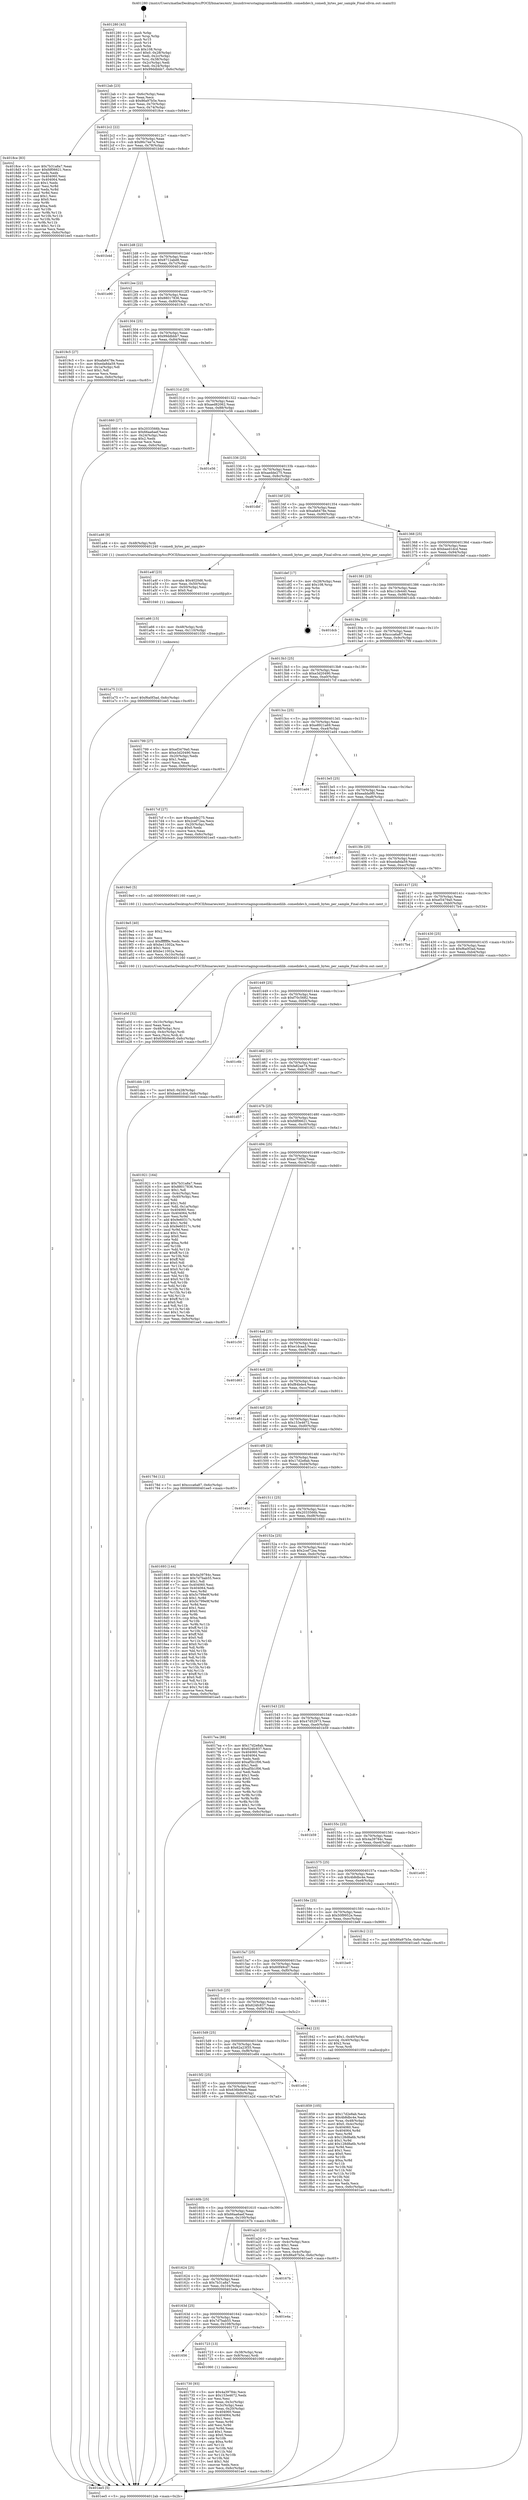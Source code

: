 digraph "0x401280" {
  label = "0x401280 (/mnt/c/Users/mathe/Desktop/tcc/POCII/binaries/extr_linuxdriversstagingcomedikcomedilib..comedidev.h_comedi_bytes_per_sample_Final-ollvm.out::main(0))"
  labelloc = "t"
  node[shape=record]

  Entry [label="",width=0.3,height=0.3,shape=circle,fillcolor=black,style=filled]
  "0x4012ab" [label="{
     0x4012ab [23]\l
     | [instrs]\l
     &nbsp;&nbsp;0x4012ab \<+3\>: mov -0x6c(%rbp),%eax\l
     &nbsp;&nbsp;0x4012ae \<+2\>: mov %eax,%ecx\l
     &nbsp;&nbsp;0x4012b0 \<+6\>: sub $0x86a97b5e,%ecx\l
     &nbsp;&nbsp;0x4012b6 \<+3\>: mov %eax,-0x70(%rbp)\l
     &nbsp;&nbsp;0x4012b9 \<+3\>: mov %ecx,-0x74(%rbp)\l
     &nbsp;&nbsp;0x4012bc \<+6\>: je 00000000004018ce \<main+0x64e\>\l
  }"]
  "0x4018ce" [label="{
     0x4018ce [83]\l
     | [instrs]\l
     &nbsp;&nbsp;0x4018ce \<+5\>: mov $0x7b31a8a7,%eax\l
     &nbsp;&nbsp;0x4018d3 \<+5\>: mov $0xfdf06621,%ecx\l
     &nbsp;&nbsp;0x4018d8 \<+2\>: xor %edx,%edx\l
     &nbsp;&nbsp;0x4018da \<+7\>: mov 0x404060,%esi\l
     &nbsp;&nbsp;0x4018e1 \<+7\>: mov 0x404064,%edi\l
     &nbsp;&nbsp;0x4018e8 \<+3\>: sub $0x1,%edx\l
     &nbsp;&nbsp;0x4018eb \<+3\>: mov %esi,%r8d\l
     &nbsp;&nbsp;0x4018ee \<+3\>: add %edx,%r8d\l
     &nbsp;&nbsp;0x4018f1 \<+4\>: imul %r8d,%esi\l
     &nbsp;&nbsp;0x4018f5 \<+3\>: and $0x1,%esi\l
     &nbsp;&nbsp;0x4018f8 \<+3\>: cmp $0x0,%esi\l
     &nbsp;&nbsp;0x4018fb \<+4\>: sete %r9b\l
     &nbsp;&nbsp;0x4018ff \<+3\>: cmp $0xa,%edi\l
     &nbsp;&nbsp;0x401902 \<+4\>: setl %r10b\l
     &nbsp;&nbsp;0x401906 \<+3\>: mov %r9b,%r11b\l
     &nbsp;&nbsp;0x401909 \<+3\>: and %r10b,%r11b\l
     &nbsp;&nbsp;0x40190c \<+3\>: xor %r10b,%r9b\l
     &nbsp;&nbsp;0x40190f \<+3\>: or %r9b,%r11b\l
     &nbsp;&nbsp;0x401912 \<+4\>: test $0x1,%r11b\l
     &nbsp;&nbsp;0x401916 \<+3\>: cmovne %ecx,%eax\l
     &nbsp;&nbsp;0x401919 \<+3\>: mov %eax,-0x6c(%rbp)\l
     &nbsp;&nbsp;0x40191c \<+5\>: jmp 0000000000401ee5 \<main+0xc65\>\l
  }"]
  "0x4012c2" [label="{
     0x4012c2 [22]\l
     | [instrs]\l
     &nbsp;&nbsp;0x4012c2 \<+5\>: jmp 00000000004012c7 \<main+0x47\>\l
     &nbsp;&nbsp;0x4012c7 \<+3\>: mov -0x70(%rbp),%eax\l
     &nbsp;&nbsp;0x4012ca \<+5\>: sub $0x86c7ee7e,%eax\l
     &nbsp;&nbsp;0x4012cf \<+3\>: mov %eax,-0x78(%rbp)\l
     &nbsp;&nbsp;0x4012d2 \<+6\>: je 0000000000401b4d \<main+0x8cd\>\l
  }"]
  Exit [label="",width=0.3,height=0.3,shape=circle,fillcolor=black,style=filled,peripheries=2]
  "0x401b4d" [label="{
     0x401b4d\l
  }", style=dashed]
  "0x4012d8" [label="{
     0x4012d8 [22]\l
     | [instrs]\l
     &nbsp;&nbsp;0x4012d8 \<+5\>: jmp 00000000004012dd \<main+0x5d\>\l
     &nbsp;&nbsp;0x4012dd \<+3\>: mov -0x70(%rbp),%eax\l
     &nbsp;&nbsp;0x4012e0 \<+5\>: sub $0x8712abd8,%eax\l
     &nbsp;&nbsp;0x4012e5 \<+3\>: mov %eax,-0x7c(%rbp)\l
     &nbsp;&nbsp;0x4012e8 \<+6\>: je 0000000000401e90 \<main+0xc10\>\l
  }"]
  "0x401a75" [label="{
     0x401a75 [12]\l
     | [instrs]\l
     &nbsp;&nbsp;0x401a75 \<+7\>: movl $0xf6a0f3ad,-0x6c(%rbp)\l
     &nbsp;&nbsp;0x401a7c \<+5\>: jmp 0000000000401ee5 \<main+0xc65\>\l
  }"]
  "0x401e90" [label="{
     0x401e90\l
  }", style=dashed]
  "0x4012ee" [label="{
     0x4012ee [22]\l
     | [instrs]\l
     &nbsp;&nbsp;0x4012ee \<+5\>: jmp 00000000004012f3 \<main+0x73\>\l
     &nbsp;&nbsp;0x4012f3 \<+3\>: mov -0x70(%rbp),%eax\l
     &nbsp;&nbsp;0x4012f6 \<+5\>: sub $0x88017836,%eax\l
     &nbsp;&nbsp;0x4012fb \<+3\>: mov %eax,-0x80(%rbp)\l
     &nbsp;&nbsp;0x4012fe \<+6\>: je 00000000004019c5 \<main+0x745\>\l
  }"]
  "0x401a66" [label="{
     0x401a66 [15]\l
     | [instrs]\l
     &nbsp;&nbsp;0x401a66 \<+4\>: mov -0x48(%rbp),%rdi\l
     &nbsp;&nbsp;0x401a6a \<+6\>: mov %eax,-0x110(%rbp)\l
     &nbsp;&nbsp;0x401a70 \<+5\>: call 0000000000401030 \<free@plt\>\l
     | [calls]\l
     &nbsp;&nbsp;0x401030 \{1\} (unknown)\l
  }"]
  "0x4019c5" [label="{
     0x4019c5 [27]\l
     | [instrs]\l
     &nbsp;&nbsp;0x4019c5 \<+5\>: mov $0xafa6478e,%eax\l
     &nbsp;&nbsp;0x4019ca \<+5\>: mov $0xeda8da59,%ecx\l
     &nbsp;&nbsp;0x4019cf \<+3\>: mov -0x1a(%rbp),%dl\l
     &nbsp;&nbsp;0x4019d2 \<+3\>: test $0x1,%dl\l
     &nbsp;&nbsp;0x4019d5 \<+3\>: cmovne %ecx,%eax\l
     &nbsp;&nbsp;0x4019d8 \<+3\>: mov %eax,-0x6c(%rbp)\l
     &nbsp;&nbsp;0x4019db \<+5\>: jmp 0000000000401ee5 \<main+0xc65\>\l
  }"]
  "0x401304" [label="{
     0x401304 [25]\l
     | [instrs]\l
     &nbsp;&nbsp;0x401304 \<+5\>: jmp 0000000000401309 \<main+0x89\>\l
     &nbsp;&nbsp;0x401309 \<+3\>: mov -0x70(%rbp),%eax\l
     &nbsp;&nbsp;0x40130c \<+5\>: sub $0x99ddbbb7,%eax\l
     &nbsp;&nbsp;0x401311 \<+6\>: mov %eax,-0x84(%rbp)\l
     &nbsp;&nbsp;0x401317 \<+6\>: je 0000000000401660 \<main+0x3e0\>\l
  }"]
  "0x401a4f" [label="{
     0x401a4f [23]\l
     | [instrs]\l
     &nbsp;&nbsp;0x401a4f \<+10\>: movabs $0x4020d6,%rdi\l
     &nbsp;&nbsp;0x401a59 \<+3\>: mov %eax,-0x50(%rbp)\l
     &nbsp;&nbsp;0x401a5c \<+3\>: mov -0x50(%rbp),%esi\l
     &nbsp;&nbsp;0x401a5f \<+2\>: mov $0x0,%al\l
     &nbsp;&nbsp;0x401a61 \<+5\>: call 0000000000401040 \<printf@plt\>\l
     | [calls]\l
     &nbsp;&nbsp;0x401040 \{1\} (unknown)\l
  }"]
  "0x401660" [label="{
     0x401660 [27]\l
     | [instrs]\l
     &nbsp;&nbsp;0x401660 \<+5\>: mov $0x2033566b,%eax\l
     &nbsp;&nbsp;0x401665 \<+5\>: mov $0x66aa6aef,%ecx\l
     &nbsp;&nbsp;0x40166a \<+3\>: mov -0x24(%rbp),%edx\l
     &nbsp;&nbsp;0x40166d \<+3\>: cmp $0x2,%edx\l
     &nbsp;&nbsp;0x401670 \<+3\>: cmovne %ecx,%eax\l
     &nbsp;&nbsp;0x401673 \<+3\>: mov %eax,-0x6c(%rbp)\l
     &nbsp;&nbsp;0x401676 \<+5\>: jmp 0000000000401ee5 \<main+0xc65\>\l
  }"]
  "0x40131d" [label="{
     0x40131d [25]\l
     | [instrs]\l
     &nbsp;&nbsp;0x40131d \<+5\>: jmp 0000000000401322 \<main+0xa2\>\l
     &nbsp;&nbsp;0x401322 \<+3\>: mov -0x70(%rbp),%eax\l
     &nbsp;&nbsp;0x401325 \<+5\>: sub $0xaed82062,%eax\l
     &nbsp;&nbsp;0x40132a \<+6\>: mov %eax,-0x88(%rbp)\l
     &nbsp;&nbsp;0x401330 \<+6\>: je 0000000000401e56 \<main+0xbd6\>\l
  }"]
  "0x401ee5" [label="{
     0x401ee5 [5]\l
     | [instrs]\l
     &nbsp;&nbsp;0x401ee5 \<+5\>: jmp 00000000004012ab \<main+0x2b\>\l
  }"]
  "0x401280" [label="{
     0x401280 [43]\l
     | [instrs]\l
     &nbsp;&nbsp;0x401280 \<+1\>: push %rbp\l
     &nbsp;&nbsp;0x401281 \<+3\>: mov %rsp,%rbp\l
     &nbsp;&nbsp;0x401284 \<+2\>: push %r15\l
     &nbsp;&nbsp;0x401286 \<+2\>: push %r14\l
     &nbsp;&nbsp;0x401288 \<+1\>: push %rbx\l
     &nbsp;&nbsp;0x401289 \<+7\>: sub $0x108,%rsp\l
     &nbsp;&nbsp;0x401290 \<+7\>: movl $0x0,-0x28(%rbp)\l
     &nbsp;&nbsp;0x401297 \<+3\>: mov %edi,-0x2c(%rbp)\l
     &nbsp;&nbsp;0x40129a \<+4\>: mov %rsi,-0x38(%rbp)\l
     &nbsp;&nbsp;0x40129e \<+3\>: mov -0x2c(%rbp),%edi\l
     &nbsp;&nbsp;0x4012a1 \<+3\>: mov %edi,-0x24(%rbp)\l
     &nbsp;&nbsp;0x4012a4 \<+7\>: movl $0x99ddbbb7,-0x6c(%rbp)\l
  }"]
  "0x401a0d" [label="{
     0x401a0d [32]\l
     | [instrs]\l
     &nbsp;&nbsp;0x401a0d \<+6\>: mov -0x10c(%rbp),%ecx\l
     &nbsp;&nbsp;0x401a13 \<+3\>: imul %eax,%ecx\l
     &nbsp;&nbsp;0x401a16 \<+4\>: mov -0x48(%rbp),%rsi\l
     &nbsp;&nbsp;0x401a1a \<+4\>: movslq -0x4c(%rbp),%rdi\l
     &nbsp;&nbsp;0x401a1e \<+3\>: mov %ecx,(%rsi,%rdi,4)\l
     &nbsp;&nbsp;0x401a21 \<+7\>: movl $0x636b9ee9,-0x6c(%rbp)\l
     &nbsp;&nbsp;0x401a28 \<+5\>: jmp 0000000000401ee5 \<main+0xc65\>\l
  }"]
  "0x401e56" [label="{
     0x401e56\l
  }", style=dashed]
  "0x401336" [label="{
     0x401336 [25]\l
     | [instrs]\l
     &nbsp;&nbsp;0x401336 \<+5\>: jmp 000000000040133b \<main+0xbb\>\l
     &nbsp;&nbsp;0x40133b \<+3\>: mov -0x70(%rbp),%eax\l
     &nbsp;&nbsp;0x40133e \<+5\>: sub $0xaedde275,%eax\l
     &nbsp;&nbsp;0x401343 \<+6\>: mov %eax,-0x8c(%rbp)\l
     &nbsp;&nbsp;0x401349 \<+6\>: je 0000000000401dbf \<main+0xb3f\>\l
  }"]
  "0x4019e5" [label="{
     0x4019e5 [40]\l
     | [instrs]\l
     &nbsp;&nbsp;0x4019e5 \<+5\>: mov $0x2,%ecx\l
     &nbsp;&nbsp;0x4019ea \<+1\>: cltd\l
     &nbsp;&nbsp;0x4019eb \<+2\>: idiv %ecx\l
     &nbsp;&nbsp;0x4019ed \<+6\>: imul $0xfffffffe,%edx,%ecx\l
     &nbsp;&nbsp;0x4019f3 \<+6\>: sub $0xbe11002a,%ecx\l
     &nbsp;&nbsp;0x4019f9 \<+3\>: add $0x1,%ecx\l
     &nbsp;&nbsp;0x4019fc \<+6\>: add $0xbe11002a,%ecx\l
     &nbsp;&nbsp;0x401a02 \<+6\>: mov %ecx,-0x10c(%rbp)\l
     &nbsp;&nbsp;0x401a08 \<+5\>: call 0000000000401160 \<next_i\>\l
     | [calls]\l
     &nbsp;&nbsp;0x401160 \{1\} (/mnt/c/Users/mathe/Desktop/tcc/POCII/binaries/extr_linuxdriversstagingcomedikcomedilib..comedidev.h_comedi_bytes_per_sample_Final-ollvm.out::next_i)\l
  }"]
  "0x401dbf" [label="{
     0x401dbf\l
  }", style=dashed]
  "0x40134f" [label="{
     0x40134f [25]\l
     | [instrs]\l
     &nbsp;&nbsp;0x40134f \<+5\>: jmp 0000000000401354 \<main+0xd4\>\l
     &nbsp;&nbsp;0x401354 \<+3\>: mov -0x70(%rbp),%eax\l
     &nbsp;&nbsp;0x401357 \<+5\>: sub $0xafa6478e,%eax\l
     &nbsp;&nbsp;0x40135c \<+6\>: mov %eax,-0x90(%rbp)\l
     &nbsp;&nbsp;0x401362 \<+6\>: je 0000000000401a46 \<main+0x7c6\>\l
  }"]
  "0x401859" [label="{
     0x401859 [105]\l
     | [instrs]\l
     &nbsp;&nbsp;0x401859 \<+5\>: mov $0x17d2e8ab,%ecx\l
     &nbsp;&nbsp;0x40185e \<+5\>: mov $0x4b8dbc4e,%edx\l
     &nbsp;&nbsp;0x401863 \<+4\>: mov %rax,-0x48(%rbp)\l
     &nbsp;&nbsp;0x401867 \<+7\>: movl $0x0,-0x4c(%rbp)\l
     &nbsp;&nbsp;0x40186e \<+7\>: mov 0x404060,%esi\l
     &nbsp;&nbsp;0x401875 \<+8\>: mov 0x404064,%r8d\l
     &nbsp;&nbsp;0x40187d \<+3\>: mov %esi,%r9d\l
     &nbsp;&nbsp;0x401880 \<+7\>: sub $0x128d8a6b,%r9d\l
     &nbsp;&nbsp;0x401887 \<+4\>: sub $0x1,%r9d\l
     &nbsp;&nbsp;0x40188b \<+7\>: add $0x128d8a6b,%r9d\l
     &nbsp;&nbsp;0x401892 \<+4\>: imul %r9d,%esi\l
     &nbsp;&nbsp;0x401896 \<+3\>: and $0x1,%esi\l
     &nbsp;&nbsp;0x401899 \<+3\>: cmp $0x0,%esi\l
     &nbsp;&nbsp;0x40189c \<+4\>: sete %r10b\l
     &nbsp;&nbsp;0x4018a0 \<+4\>: cmp $0xa,%r8d\l
     &nbsp;&nbsp;0x4018a4 \<+4\>: setl %r11b\l
     &nbsp;&nbsp;0x4018a8 \<+3\>: mov %r10b,%bl\l
     &nbsp;&nbsp;0x4018ab \<+3\>: and %r11b,%bl\l
     &nbsp;&nbsp;0x4018ae \<+3\>: xor %r11b,%r10b\l
     &nbsp;&nbsp;0x4018b1 \<+3\>: or %r10b,%bl\l
     &nbsp;&nbsp;0x4018b4 \<+3\>: test $0x1,%bl\l
     &nbsp;&nbsp;0x4018b7 \<+3\>: cmovne %edx,%ecx\l
     &nbsp;&nbsp;0x4018ba \<+3\>: mov %ecx,-0x6c(%rbp)\l
     &nbsp;&nbsp;0x4018bd \<+5\>: jmp 0000000000401ee5 \<main+0xc65\>\l
  }"]
  "0x401a46" [label="{
     0x401a46 [9]\l
     | [instrs]\l
     &nbsp;&nbsp;0x401a46 \<+4\>: mov -0x48(%rbp),%rdi\l
     &nbsp;&nbsp;0x401a4a \<+5\>: call 0000000000401240 \<comedi_bytes_per_sample\>\l
     | [calls]\l
     &nbsp;&nbsp;0x401240 \{1\} (/mnt/c/Users/mathe/Desktop/tcc/POCII/binaries/extr_linuxdriversstagingcomedikcomedilib..comedidev.h_comedi_bytes_per_sample_Final-ollvm.out::comedi_bytes_per_sample)\l
  }"]
  "0x401368" [label="{
     0x401368 [25]\l
     | [instrs]\l
     &nbsp;&nbsp;0x401368 \<+5\>: jmp 000000000040136d \<main+0xed\>\l
     &nbsp;&nbsp;0x40136d \<+3\>: mov -0x70(%rbp),%eax\l
     &nbsp;&nbsp;0x401370 \<+5\>: sub $0xbaed1dcd,%eax\l
     &nbsp;&nbsp;0x401375 \<+6\>: mov %eax,-0x94(%rbp)\l
     &nbsp;&nbsp;0x40137b \<+6\>: je 0000000000401def \<main+0xb6f\>\l
  }"]
  "0x401730" [label="{
     0x401730 [93]\l
     | [instrs]\l
     &nbsp;&nbsp;0x401730 \<+5\>: mov $0x4a39784c,%ecx\l
     &nbsp;&nbsp;0x401735 \<+5\>: mov $0x153e4672,%edx\l
     &nbsp;&nbsp;0x40173a \<+2\>: xor %esi,%esi\l
     &nbsp;&nbsp;0x40173c \<+3\>: mov %eax,-0x3c(%rbp)\l
     &nbsp;&nbsp;0x40173f \<+3\>: mov -0x3c(%rbp),%eax\l
     &nbsp;&nbsp;0x401742 \<+3\>: mov %eax,-0x20(%rbp)\l
     &nbsp;&nbsp;0x401745 \<+7\>: mov 0x404060,%eax\l
     &nbsp;&nbsp;0x40174c \<+8\>: mov 0x404064,%r8d\l
     &nbsp;&nbsp;0x401754 \<+3\>: sub $0x1,%esi\l
     &nbsp;&nbsp;0x401757 \<+3\>: mov %eax,%r9d\l
     &nbsp;&nbsp;0x40175a \<+3\>: add %esi,%r9d\l
     &nbsp;&nbsp;0x40175d \<+4\>: imul %r9d,%eax\l
     &nbsp;&nbsp;0x401761 \<+3\>: and $0x1,%eax\l
     &nbsp;&nbsp;0x401764 \<+3\>: cmp $0x0,%eax\l
     &nbsp;&nbsp;0x401767 \<+4\>: sete %r10b\l
     &nbsp;&nbsp;0x40176b \<+4\>: cmp $0xa,%r8d\l
     &nbsp;&nbsp;0x40176f \<+4\>: setl %r11b\l
     &nbsp;&nbsp;0x401773 \<+3\>: mov %r10b,%bl\l
     &nbsp;&nbsp;0x401776 \<+3\>: and %r11b,%bl\l
     &nbsp;&nbsp;0x401779 \<+3\>: xor %r11b,%r10b\l
     &nbsp;&nbsp;0x40177c \<+3\>: or %r10b,%bl\l
     &nbsp;&nbsp;0x40177f \<+3\>: test $0x1,%bl\l
     &nbsp;&nbsp;0x401782 \<+3\>: cmovne %edx,%ecx\l
     &nbsp;&nbsp;0x401785 \<+3\>: mov %ecx,-0x6c(%rbp)\l
     &nbsp;&nbsp;0x401788 \<+5\>: jmp 0000000000401ee5 \<main+0xc65\>\l
  }"]
  "0x401def" [label="{
     0x401def [17]\l
     | [instrs]\l
     &nbsp;&nbsp;0x401def \<+3\>: mov -0x28(%rbp),%eax\l
     &nbsp;&nbsp;0x401df2 \<+7\>: add $0x108,%rsp\l
     &nbsp;&nbsp;0x401df9 \<+1\>: pop %rbx\l
     &nbsp;&nbsp;0x401dfa \<+2\>: pop %r14\l
     &nbsp;&nbsp;0x401dfc \<+2\>: pop %r15\l
     &nbsp;&nbsp;0x401dfe \<+1\>: pop %rbp\l
     &nbsp;&nbsp;0x401dff \<+1\>: ret\l
  }"]
  "0x401381" [label="{
     0x401381 [25]\l
     | [instrs]\l
     &nbsp;&nbsp;0x401381 \<+5\>: jmp 0000000000401386 \<main+0x106\>\l
     &nbsp;&nbsp;0x401386 \<+3\>: mov -0x70(%rbp),%eax\l
     &nbsp;&nbsp;0x401389 \<+5\>: sub $0xc1cfe440,%eax\l
     &nbsp;&nbsp;0x40138e \<+6\>: mov %eax,-0x98(%rbp)\l
     &nbsp;&nbsp;0x401394 \<+6\>: je 0000000000401dcb \<main+0xb4b\>\l
  }"]
  "0x401656" [label="{
     0x401656\l
  }", style=dashed]
  "0x401dcb" [label="{
     0x401dcb\l
  }", style=dashed]
  "0x40139a" [label="{
     0x40139a [25]\l
     | [instrs]\l
     &nbsp;&nbsp;0x40139a \<+5\>: jmp 000000000040139f \<main+0x11f\>\l
     &nbsp;&nbsp;0x40139f \<+3\>: mov -0x70(%rbp),%eax\l
     &nbsp;&nbsp;0x4013a2 \<+5\>: sub $0xccca6a87,%eax\l
     &nbsp;&nbsp;0x4013a7 \<+6\>: mov %eax,-0x9c(%rbp)\l
     &nbsp;&nbsp;0x4013ad \<+6\>: je 0000000000401799 \<main+0x519\>\l
  }"]
  "0x401723" [label="{
     0x401723 [13]\l
     | [instrs]\l
     &nbsp;&nbsp;0x401723 \<+4\>: mov -0x38(%rbp),%rax\l
     &nbsp;&nbsp;0x401727 \<+4\>: mov 0x8(%rax),%rdi\l
     &nbsp;&nbsp;0x40172b \<+5\>: call 0000000000401060 \<atoi@plt\>\l
     | [calls]\l
     &nbsp;&nbsp;0x401060 \{1\} (unknown)\l
  }"]
  "0x401799" [label="{
     0x401799 [27]\l
     | [instrs]\l
     &nbsp;&nbsp;0x401799 \<+5\>: mov $0xef3479a0,%eax\l
     &nbsp;&nbsp;0x40179e \<+5\>: mov $0xe3d20490,%ecx\l
     &nbsp;&nbsp;0x4017a3 \<+3\>: mov -0x20(%rbp),%edx\l
     &nbsp;&nbsp;0x4017a6 \<+3\>: cmp $0x1,%edx\l
     &nbsp;&nbsp;0x4017a9 \<+3\>: cmovl %ecx,%eax\l
     &nbsp;&nbsp;0x4017ac \<+3\>: mov %eax,-0x6c(%rbp)\l
     &nbsp;&nbsp;0x4017af \<+5\>: jmp 0000000000401ee5 \<main+0xc65\>\l
  }"]
  "0x4013b3" [label="{
     0x4013b3 [25]\l
     | [instrs]\l
     &nbsp;&nbsp;0x4013b3 \<+5\>: jmp 00000000004013b8 \<main+0x138\>\l
     &nbsp;&nbsp;0x4013b8 \<+3\>: mov -0x70(%rbp),%eax\l
     &nbsp;&nbsp;0x4013bb \<+5\>: sub $0xe3d20490,%eax\l
     &nbsp;&nbsp;0x4013c0 \<+6\>: mov %eax,-0xa0(%rbp)\l
     &nbsp;&nbsp;0x4013c6 \<+6\>: je 00000000004017cf \<main+0x54f\>\l
  }"]
  "0x40163d" [label="{
     0x40163d [25]\l
     | [instrs]\l
     &nbsp;&nbsp;0x40163d \<+5\>: jmp 0000000000401642 \<main+0x3c2\>\l
     &nbsp;&nbsp;0x401642 \<+3\>: mov -0x70(%rbp),%eax\l
     &nbsp;&nbsp;0x401645 \<+5\>: sub $0x7d7bab55,%eax\l
     &nbsp;&nbsp;0x40164a \<+6\>: mov %eax,-0x108(%rbp)\l
     &nbsp;&nbsp;0x401650 \<+6\>: je 0000000000401723 \<main+0x4a3\>\l
  }"]
  "0x4017cf" [label="{
     0x4017cf [27]\l
     | [instrs]\l
     &nbsp;&nbsp;0x4017cf \<+5\>: mov $0xaedde275,%eax\l
     &nbsp;&nbsp;0x4017d4 \<+5\>: mov $0x2cef72ea,%ecx\l
     &nbsp;&nbsp;0x4017d9 \<+3\>: mov -0x20(%rbp),%edx\l
     &nbsp;&nbsp;0x4017dc \<+3\>: cmp $0x0,%edx\l
     &nbsp;&nbsp;0x4017df \<+3\>: cmove %ecx,%eax\l
     &nbsp;&nbsp;0x4017e2 \<+3\>: mov %eax,-0x6c(%rbp)\l
     &nbsp;&nbsp;0x4017e5 \<+5\>: jmp 0000000000401ee5 \<main+0xc65\>\l
  }"]
  "0x4013cc" [label="{
     0x4013cc [25]\l
     | [instrs]\l
     &nbsp;&nbsp;0x4013cc \<+5\>: jmp 00000000004013d1 \<main+0x151\>\l
     &nbsp;&nbsp;0x4013d1 \<+3\>: mov -0x70(%rbp),%eax\l
     &nbsp;&nbsp;0x4013d4 \<+5\>: sub $0xe8921a69,%eax\l
     &nbsp;&nbsp;0x4013d9 \<+6\>: mov %eax,-0xa4(%rbp)\l
     &nbsp;&nbsp;0x4013df \<+6\>: je 0000000000401ad4 \<main+0x854\>\l
  }"]
  "0x401e4a" [label="{
     0x401e4a\l
  }", style=dashed]
  "0x401ad4" [label="{
     0x401ad4\l
  }", style=dashed]
  "0x4013e5" [label="{
     0x4013e5 [25]\l
     | [instrs]\l
     &nbsp;&nbsp;0x4013e5 \<+5\>: jmp 00000000004013ea \<main+0x16a\>\l
     &nbsp;&nbsp;0x4013ea \<+3\>: mov -0x70(%rbp),%eax\l
     &nbsp;&nbsp;0x4013ed \<+5\>: sub $0xeadda9f0,%eax\l
     &nbsp;&nbsp;0x4013f2 \<+6\>: mov %eax,-0xa8(%rbp)\l
     &nbsp;&nbsp;0x4013f8 \<+6\>: je 0000000000401cc3 \<main+0xa43\>\l
  }"]
  "0x401624" [label="{
     0x401624 [25]\l
     | [instrs]\l
     &nbsp;&nbsp;0x401624 \<+5\>: jmp 0000000000401629 \<main+0x3a9\>\l
     &nbsp;&nbsp;0x401629 \<+3\>: mov -0x70(%rbp),%eax\l
     &nbsp;&nbsp;0x40162c \<+5\>: sub $0x7b31a8a7,%eax\l
     &nbsp;&nbsp;0x401631 \<+6\>: mov %eax,-0x104(%rbp)\l
     &nbsp;&nbsp;0x401637 \<+6\>: je 0000000000401e4a \<main+0xbca\>\l
  }"]
  "0x401cc3" [label="{
     0x401cc3\l
  }", style=dashed]
  "0x4013fe" [label="{
     0x4013fe [25]\l
     | [instrs]\l
     &nbsp;&nbsp;0x4013fe \<+5\>: jmp 0000000000401403 \<main+0x183\>\l
     &nbsp;&nbsp;0x401403 \<+3\>: mov -0x70(%rbp),%eax\l
     &nbsp;&nbsp;0x401406 \<+5\>: sub $0xeda8da59,%eax\l
     &nbsp;&nbsp;0x40140b \<+6\>: mov %eax,-0xac(%rbp)\l
     &nbsp;&nbsp;0x401411 \<+6\>: je 00000000004019e0 \<main+0x760\>\l
  }"]
  "0x40167b" [label="{
     0x40167b\l
  }", style=dashed]
  "0x4019e0" [label="{
     0x4019e0 [5]\l
     | [instrs]\l
     &nbsp;&nbsp;0x4019e0 \<+5\>: call 0000000000401160 \<next_i\>\l
     | [calls]\l
     &nbsp;&nbsp;0x401160 \{1\} (/mnt/c/Users/mathe/Desktop/tcc/POCII/binaries/extr_linuxdriversstagingcomedikcomedilib..comedidev.h_comedi_bytes_per_sample_Final-ollvm.out::next_i)\l
  }"]
  "0x401417" [label="{
     0x401417 [25]\l
     | [instrs]\l
     &nbsp;&nbsp;0x401417 \<+5\>: jmp 000000000040141c \<main+0x19c\>\l
     &nbsp;&nbsp;0x40141c \<+3\>: mov -0x70(%rbp),%eax\l
     &nbsp;&nbsp;0x40141f \<+5\>: sub $0xef3479a0,%eax\l
     &nbsp;&nbsp;0x401424 \<+6\>: mov %eax,-0xb0(%rbp)\l
     &nbsp;&nbsp;0x40142a \<+6\>: je 00000000004017b4 \<main+0x534\>\l
  }"]
  "0x40160b" [label="{
     0x40160b [25]\l
     | [instrs]\l
     &nbsp;&nbsp;0x40160b \<+5\>: jmp 0000000000401610 \<main+0x390\>\l
     &nbsp;&nbsp;0x401610 \<+3\>: mov -0x70(%rbp),%eax\l
     &nbsp;&nbsp;0x401613 \<+5\>: sub $0x66aa6aef,%eax\l
     &nbsp;&nbsp;0x401618 \<+6\>: mov %eax,-0x100(%rbp)\l
     &nbsp;&nbsp;0x40161e \<+6\>: je 000000000040167b \<main+0x3fb\>\l
  }"]
  "0x4017b4" [label="{
     0x4017b4\l
  }", style=dashed]
  "0x401430" [label="{
     0x401430 [25]\l
     | [instrs]\l
     &nbsp;&nbsp;0x401430 \<+5\>: jmp 0000000000401435 \<main+0x1b5\>\l
     &nbsp;&nbsp;0x401435 \<+3\>: mov -0x70(%rbp),%eax\l
     &nbsp;&nbsp;0x401438 \<+5\>: sub $0xf6a0f3ad,%eax\l
     &nbsp;&nbsp;0x40143d \<+6\>: mov %eax,-0xb4(%rbp)\l
     &nbsp;&nbsp;0x401443 \<+6\>: je 0000000000401ddc \<main+0xb5c\>\l
  }"]
  "0x401a2d" [label="{
     0x401a2d [25]\l
     | [instrs]\l
     &nbsp;&nbsp;0x401a2d \<+2\>: xor %eax,%eax\l
     &nbsp;&nbsp;0x401a2f \<+3\>: mov -0x4c(%rbp),%ecx\l
     &nbsp;&nbsp;0x401a32 \<+3\>: sub $0x1,%eax\l
     &nbsp;&nbsp;0x401a35 \<+2\>: sub %eax,%ecx\l
     &nbsp;&nbsp;0x401a37 \<+3\>: mov %ecx,-0x4c(%rbp)\l
     &nbsp;&nbsp;0x401a3a \<+7\>: movl $0x86a97b5e,-0x6c(%rbp)\l
     &nbsp;&nbsp;0x401a41 \<+5\>: jmp 0000000000401ee5 \<main+0xc65\>\l
  }"]
  "0x401ddc" [label="{
     0x401ddc [19]\l
     | [instrs]\l
     &nbsp;&nbsp;0x401ddc \<+7\>: movl $0x0,-0x28(%rbp)\l
     &nbsp;&nbsp;0x401de3 \<+7\>: movl $0xbaed1dcd,-0x6c(%rbp)\l
     &nbsp;&nbsp;0x401dea \<+5\>: jmp 0000000000401ee5 \<main+0xc65\>\l
  }"]
  "0x401449" [label="{
     0x401449 [25]\l
     | [instrs]\l
     &nbsp;&nbsp;0x401449 \<+5\>: jmp 000000000040144e \<main+0x1ce\>\l
     &nbsp;&nbsp;0x40144e \<+3\>: mov -0x70(%rbp),%eax\l
     &nbsp;&nbsp;0x401451 \<+5\>: sub $0xf70c5682,%eax\l
     &nbsp;&nbsp;0x401456 \<+6\>: mov %eax,-0xb8(%rbp)\l
     &nbsp;&nbsp;0x40145c \<+6\>: je 0000000000401c6b \<main+0x9eb\>\l
  }"]
  "0x4015f2" [label="{
     0x4015f2 [25]\l
     | [instrs]\l
     &nbsp;&nbsp;0x4015f2 \<+5\>: jmp 00000000004015f7 \<main+0x377\>\l
     &nbsp;&nbsp;0x4015f7 \<+3\>: mov -0x70(%rbp),%eax\l
     &nbsp;&nbsp;0x4015fa \<+5\>: sub $0x636b9ee9,%eax\l
     &nbsp;&nbsp;0x4015ff \<+6\>: mov %eax,-0xfc(%rbp)\l
     &nbsp;&nbsp;0x401605 \<+6\>: je 0000000000401a2d \<main+0x7ad\>\l
  }"]
  "0x401c6b" [label="{
     0x401c6b\l
  }", style=dashed]
  "0x401462" [label="{
     0x401462 [25]\l
     | [instrs]\l
     &nbsp;&nbsp;0x401462 \<+5\>: jmp 0000000000401467 \<main+0x1e7\>\l
     &nbsp;&nbsp;0x401467 \<+3\>: mov -0x70(%rbp),%eax\l
     &nbsp;&nbsp;0x40146a \<+5\>: sub $0xfa82ae74,%eax\l
     &nbsp;&nbsp;0x40146f \<+6\>: mov %eax,-0xbc(%rbp)\l
     &nbsp;&nbsp;0x401475 \<+6\>: je 0000000000401d57 \<main+0xad7\>\l
  }"]
  "0x401e84" [label="{
     0x401e84\l
  }", style=dashed]
  "0x401d57" [label="{
     0x401d57\l
  }", style=dashed]
  "0x40147b" [label="{
     0x40147b [25]\l
     | [instrs]\l
     &nbsp;&nbsp;0x40147b \<+5\>: jmp 0000000000401480 \<main+0x200\>\l
     &nbsp;&nbsp;0x401480 \<+3\>: mov -0x70(%rbp),%eax\l
     &nbsp;&nbsp;0x401483 \<+5\>: sub $0xfdf06621,%eax\l
     &nbsp;&nbsp;0x401488 \<+6\>: mov %eax,-0xc0(%rbp)\l
     &nbsp;&nbsp;0x40148e \<+6\>: je 0000000000401921 \<main+0x6a1\>\l
  }"]
  "0x4015d9" [label="{
     0x4015d9 [25]\l
     | [instrs]\l
     &nbsp;&nbsp;0x4015d9 \<+5\>: jmp 00000000004015de \<main+0x35e\>\l
     &nbsp;&nbsp;0x4015de \<+3\>: mov -0x70(%rbp),%eax\l
     &nbsp;&nbsp;0x4015e1 \<+5\>: sub $0x62a23f35,%eax\l
     &nbsp;&nbsp;0x4015e6 \<+6\>: mov %eax,-0xf8(%rbp)\l
     &nbsp;&nbsp;0x4015ec \<+6\>: je 0000000000401e84 \<main+0xc04\>\l
  }"]
  "0x401921" [label="{
     0x401921 [164]\l
     | [instrs]\l
     &nbsp;&nbsp;0x401921 \<+5\>: mov $0x7b31a8a7,%eax\l
     &nbsp;&nbsp;0x401926 \<+5\>: mov $0x88017836,%ecx\l
     &nbsp;&nbsp;0x40192b \<+2\>: mov $0x1,%dl\l
     &nbsp;&nbsp;0x40192d \<+3\>: mov -0x4c(%rbp),%esi\l
     &nbsp;&nbsp;0x401930 \<+3\>: cmp -0x40(%rbp),%esi\l
     &nbsp;&nbsp;0x401933 \<+4\>: setl %dil\l
     &nbsp;&nbsp;0x401937 \<+4\>: and $0x1,%dil\l
     &nbsp;&nbsp;0x40193b \<+4\>: mov %dil,-0x1a(%rbp)\l
     &nbsp;&nbsp;0x40193f \<+7\>: mov 0x404060,%esi\l
     &nbsp;&nbsp;0x401946 \<+8\>: mov 0x404064,%r8d\l
     &nbsp;&nbsp;0x40194e \<+3\>: mov %esi,%r9d\l
     &nbsp;&nbsp;0x401951 \<+7\>: add $0x9e60317c,%r9d\l
     &nbsp;&nbsp;0x401958 \<+4\>: sub $0x1,%r9d\l
     &nbsp;&nbsp;0x40195c \<+7\>: sub $0x9e60317c,%r9d\l
     &nbsp;&nbsp;0x401963 \<+4\>: imul %r9d,%esi\l
     &nbsp;&nbsp;0x401967 \<+3\>: and $0x1,%esi\l
     &nbsp;&nbsp;0x40196a \<+3\>: cmp $0x0,%esi\l
     &nbsp;&nbsp;0x40196d \<+4\>: sete %dil\l
     &nbsp;&nbsp;0x401971 \<+4\>: cmp $0xa,%r8d\l
     &nbsp;&nbsp;0x401975 \<+4\>: setl %r10b\l
     &nbsp;&nbsp;0x401979 \<+3\>: mov %dil,%r11b\l
     &nbsp;&nbsp;0x40197c \<+4\>: xor $0xff,%r11b\l
     &nbsp;&nbsp;0x401980 \<+3\>: mov %r10b,%bl\l
     &nbsp;&nbsp;0x401983 \<+3\>: xor $0xff,%bl\l
     &nbsp;&nbsp;0x401986 \<+3\>: xor $0x0,%dl\l
     &nbsp;&nbsp;0x401989 \<+3\>: mov %r11b,%r14b\l
     &nbsp;&nbsp;0x40198c \<+4\>: and $0x0,%r14b\l
     &nbsp;&nbsp;0x401990 \<+3\>: and %dl,%dil\l
     &nbsp;&nbsp;0x401993 \<+3\>: mov %bl,%r15b\l
     &nbsp;&nbsp;0x401996 \<+4\>: and $0x0,%r15b\l
     &nbsp;&nbsp;0x40199a \<+3\>: and %dl,%r10b\l
     &nbsp;&nbsp;0x40199d \<+3\>: or %dil,%r14b\l
     &nbsp;&nbsp;0x4019a0 \<+3\>: or %r10b,%r15b\l
     &nbsp;&nbsp;0x4019a3 \<+3\>: xor %r15b,%r14b\l
     &nbsp;&nbsp;0x4019a6 \<+3\>: or %bl,%r11b\l
     &nbsp;&nbsp;0x4019a9 \<+4\>: xor $0xff,%r11b\l
     &nbsp;&nbsp;0x4019ad \<+3\>: or $0x0,%dl\l
     &nbsp;&nbsp;0x4019b0 \<+3\>: and %dl,%r11b\l
     &nbsp;&nbsp;0x4019b3 \<+3\>: or %r11b,%r14b\l
     &nbsp;&nbsp;0x4019b6 \<+4\>: test $0x1,%r14b\l
     &nbsp;&nbsp;0x4019ba \<+3\>: cmovne %ecx,%eax\l
     &nbsp;&nbsp;0x4019bd \<+3\>: mov %eax,-0x6c(%rbp)\l
     &nbsp;&nbsp;0x4019c0 \<+5\>: jmp 0000000000401ee5 \<main+0xc65\>\l
  }"]
  "0x401494" [label="{
     0x401494 [25]\l
     | [instrs]\l
     &nbsp;&nbsp;0x401494 \<+5\>: jmp 0000000000401499 \<main+0x219\>\l
     &nbsp;&nbsp;0x401499 \<+3\>: mov -0x70(%rbp),%eax\l
     &nbsp;&nbsp;0x40149c \<+5\>: sub $0xac73f5b,%eax\l
     &nbsp;&nbsp;0x4014a1 \<+6\>: mov %eax,-0xc4(%rbp)\l
     &nbsp;&nbsp;0x4014a7 \<+6\>: je 0000000000401c50 \<main+0x9d0\>\l
  }"]
  "0x401842" [label="{
     0x401842 [23]\l
     | [instrs]\l
     &nbsp;&nbsp;0x401842 \<+7\>: movl $0x1,-0x40(%rbp)\l
     &nbsp;&nbsp;0x401849 \<+4\>: movslq -0x40(%rbp),%rax\l
     &nbsp;&nbsp;0x40184d \<+4\>: shl $0x2,%rax\l
     &nbsp;&nbsp;0x401851 \<+3\>: mov %rax,%rdi\l
     &nbsp;&nbsp;0x401854 \<+5\>: call 0000000000401050 \<malloc@plt\>\l
     | [calls]\l
     &nbsp;&nbsp;0x401050 \{1\} (unknown)\l
  }"]
  "0x401c50" [label="{
     0x401c50\l
  }", style=dashed]
  "0x4014ad" [label="{
     0x4014ad [25]\l
     | [instrs]\l
     &nbsp;&nbsp;0x4014ad \<+5\>: jmp 00000000004014b2 \<main+0x232\>\l
     &nbsp;&nbsp;0x4014b2 \<+3\>: mov -0x70(%rbp),%eax\l
     &nbsp;&nbsp;0x4014b5 \<+5\>: sub $0xe1dcaa3,%eax\l
     &nbsp;&nbsp;0x4014ba \<+6\>: mov %eax,-0xc8(%rbp)\l
     &nbsp;&nbsp;0x4014c0 \<+6\>: je 0000000000401d63 \<main+0xae3\>\l
  }"]
  "0x4015c0" [label="{
     0x4015c0 [25]\l
     | [instrs]\l
     &nbsp;&nbsp;0x4015c0 \<+5\>: jmp 00000000004015c5 \<main+0x345\>\l
     &nbsp;&nbsp;0x4015c5 \<+3\>: mov -0x70(%rbp),%eax\l
     &nbsp;&nbsp;0x4015c8 \<+5\>: sub $0x624fc837,%eax\l
     &nbsp;&nbsp;0x4015cd \<+6\>: mov %eax,-0xf4(%rbp)\l
     &nbsp;&nbsp;0x4015d3 \<+6\>: je 0000000000401842 \<main+0x5c2\>\l
  }"]
  "0x401d63" [label="{
     0x401d63\l
  }", style=dashed]
  "0x4014c6" [label="{
     0x4014c6 [25]\l
     | [instrs]\l
     &nbsp;&nbsp;0x4014c6 \<+5\>: jmp 00000000004014cb \<main+0x24b\>\l
     &nbsp;&nbsp;0x4014cb \<+3\>: mov -0x70(%rbp),%eax\l
     &nbsp;&nbsp;0x4014ce \<+5\>: sub $0xf84bde4,%eax\l
     &nbsp;&nbsp;0x4014d3 \<+6\>: mov %eax,-0xcc(%rbp)\l
     &nbsp;&nbsp;0x4014d9 \<+6\>: je 0000000000401a81 \<main+0x801\>\l
  }"]
  "0x401d84" [label="{
     0x401d84\l
  }", style=dashed]
  "0x401a81" [label="{
     0x401a81\l
  }", style=dashed]
  "0x4014df" [label="{
     0x4014df [25]\l
     | [instrs]\l
     &nbsp;&nbsp;0x4014df \<+5\>: jmp 00000000004014e4 \<main+0x264\>\l
     &nbsp;&nbsp;0x4014e4 \<+3\>: mov -0x70(%rbp),%eax\l
     &nbsp;&nbsp;0x4014e7 \<+5\>: sub $0x153e4672,%eax\l
     &nbsp;&nbsp;0x4014ec \<+6\>: mov %eax,-0xd0(%rbp)\l
     &nbsp;&nbsp;0x4014f2 \<+6\>: je 000000000040178d \<main+0x50d\>\l
  }"]
  "0x4015a7" [label="{
     0x4015a7 [25]\l
     | [instrs]\l
     &nbsp;&nbsp;0x4015a7 \<+5\>: jmp 00000000004015ac \<main+0x32c\>\l
     &nbsp;&nbsp;0x4015ac \<+3\>: mov -0x70(%rbp),%eax\l
     &nbsp;&nbsp;0x4015af \<+5\>: sub $0x60f49cd7,%eax\l
     &nbsp;&nbsp;0x4015b4 \<+6\>: mov %eax,-0xf0(%rbp)\l
     &nbsp;&nbsp;0x4015ba \<+6\>: je 0000000000401d84 \<main+0xb04\>\l
  }"]
  "0x40178d" [label="{
     0x40178d [12]\l
     | [instrs]\l
     &nbsp;&nbsp;0x40178d \<+7\>: movl $0xccca6a87,-0x6c(%rbp)\l
     &nbsp;&nbsp;0x401794 \<+5\>: jmp 0000000000401ee5 \<main+0xc65\>\l
  }"]
  "0x4014f8" [label="{
     0x4014f8 [25]\l
     | [instrs]\l
     &nbsp;&nbsp;0x4014f8 \<+5\>: jmp 00000000004014fd \<main+0x27d\>\l
     &nbsp;&nbsp;0x4014fd \<+3\>: mov -0x70(%rbp),%eax\l
     &nbsp;&nbsp;0x401500 \<+5\>: sub $0x17d2e8ab,%eax\l
     &nbsp;&nbsp;0x401505 \<+6\>: mov %eax,-0xd4(%rbp)\l
     &nbsp;&nbsp;0x40150b \<+6\>: je 0000000000401e1c \<main+0xb9c\>\l
  }"]
  "0x401be9" [label="{
     0x401be9\l
  }", style=dashed]
  "0x401e1c" [label="{
     0x401e1c\l
  }", style=dashed]
  "0x401511" [label="{
     0x401511 [25]\l
     | [instrs]\l
     &nbsp;&nbsp;0x401511 \<+5\>: jmp 0000000000401516 \<main+0x296\>\l
     &nbsp;&nbsp;0x401516 \<+3\>: mov -0x70(%rbp),%eax\l
     &nbsp;&nbsp;0x401519 \<+5\>: sub $0x2033566b,%eax\l
     &nbsp;&nbsp;0x40151e \<+6\>: mov %eax,-0xd8(%rbp)\l
     &nbsp;&nbsp;0x401524 \<+6\>: je 0000000000401693 \<main+0x413\>\l
  }"]
  "0x40158e" [label="{
     0x40158e [25]\l
     | [instrs]\l
     &nbsp;&nbsp;0x40158e \<+5\>: jmp 0000000000401593 \<main+0x313\>\l
     &nbsp;&nbsp;0x401593 \<+3\>: mov -0x70(%rbp),%eax\l
     &nbsp;&nbsp;0x401596 \<+5\>: sub $0x50f9952e,%eax\l
     &nbsp;&nbsp;0x40159b \<+6\>: mov %eax,-0xec(%rbp)\l
     &nbsp;&nbsp;0x4015a1 \<+6\>: je 0000000000401be9 \<main+0x969\>\l
  }"]
  "0x401693" [label="{
     0x401693 [144]\l
     | [instrs]\l
     &nbsp;&nbsp;0x401693 \<+5\>: mov $0x4a39784c,%eax\l
     &nbsp;&nbsp;0x401698 \<+5\>: mov $0x7d7bab55,%ecx\l
     &nbsp;&nbsp;0x40169d \<+2\>: mov $0x1,%dl\l
     &nbsp;&nbsp;0x40169f \<+7\>: mov 0x404060,%esi\l
     &nbsp;&nbsp;0x4016a6 \<+7\>: mov 0x404064,%edi\l
     &nbsp;&nbsp;0x4016ad \<+3\>: mov %esi,%r8d\l
     &nbsp;&nbsp;0x4016b0 \<+7\>: sub $0x5c799e9f,%r8d\l
     &nbsp;&nbsp;0x4016b7 \<+4\>: sub $0x1,%r8d\l
     &nbsp;&nbsp;0x4016bb \<+7\>: add $0x5c799e9f,%r8d\l
     &nbsp;&nbsp;0x4016c2 \<+4\>: imul %r8d,%esi\l
     &nbsp;&nbsp;0x4016c6 \<+3\>: and $0x1,%esi\l
     &nbsp;&nbsp;0x4016c9 \<+3\>: cmp $0x0,%esi\l
     &nbsp;&nbsp;0x4016cc \<+4\>: sete %r9b\l
     &nbsp;&nbsp;0x4016d0 \<+3\>: cmp $0xa,%edi\l
     &nbsp;&nbsp;0x4016d3 \<+4\>: setl %r10b\l
     &nbsp;&nbsp;0x4016d7 \<+3\>: mov %r9b,%r11b\l
     &nbsp;&nbsp;0x4016da \<+4\>: xor $0xff,%r11b\l
     &nbsp;&nbsp;0x4016de \<+3\>: mov %r10b,%bl\l
     &nbsp;&nbsp;0x4016e1 \<+3\>: xor $0xff,%bl\l
     &nbsp;&nbsp;0x4016e4 \<+3\>: xor $0x0,%dl\l
     &nbsp;&nbsp;0x4016e7 \<+3\>: mov %r11b,%r14b\l
     &nbsp;&nbsp;0x4016ea \<+4\>: and $0x0,%r14b\l
     &nbsp;&nbsp;0x4016ee \<+3\>: and %dl,%r9b\l
     &nbsp;&nbsp;0x4016f1 \<+3\>: mov %bl,%r15b\l
     &nbsp;&nbsp;0x4016f4 \<+4\>: and $0x0,%r15b\l
     &nbsp;&nbsp;0x4016f8 \<+3\>: and %dl,%r10b\l
     &nbsp;&nbsp;0x4016fb \<+3\>: or %r9b,%r14b\l
     &nbsp;&nbsp;0x4016fe \<+3\>: or %r10b,%r15b\l
     &nbsp;&nbsp;0x401701 \<+3\>: xor %r15b,%r14b\l
     &nbsp;&nbsp;0x401704 \<+3\>: or %bl,%r11b\l
     &nbsp;&nbsp;0x401707 \<+4\>: xor $0xff,%r11b\l
     &nbsp;&nbsp;0x40170b \<+3\>: or $0x0,%dl\l
     &nbsp;&nbsp;0x40170e \<+3\>: and %dl,%r11b\l
     &nbsp;&nbsp;0x401711 \<+3\>: or %r11b,%r14b\l
     &nbsp;&nbsp;0x401714 \<+4\>: test $0x1,%r14b\l
     &nbsp;&nbsp;0x401718 \<+3\>: cmovne %ecx,%eax\l
     &nbsp;&nbsp;0x40171b \<+3\>: mov %eax,-0x6c(%rbp)\l
     &nbsp;&nbsp;0x40171e \<+5\>: jmp 0000000000401ee5 \<main+0xc65\>\l
  }"]
  "0x40152a" [label="{
     0x40152a [25]\l
     | [instrs]\l
     &nbsp;&nbsp;0x40152a \<+5\>: jmp 000000000040152f \<main+0x2af\>\l
     &nbsp;&nbsp;0x40152f \<+3\>: mov -0x70(%rbp),%eax\l
     &nbsp;&nbsp;0x401532 \<+5\>: sub $0x2cef72ea,%eax\l
     &nbsp;&nbsp;0x401537 \<+6\>: mov %eax,-0xdc(%rbp)\l
     &nbsp;&nbsp;0x40153d \<+6\>: je 00000000004017ea \<main+0x56a\>\l
  }"]
  "0x4018c2" [label="{
     0x4018c2 [12]\l
     | [instrs]\l
     &nbsp;&nbsp;0x4018c2 \<+7\>: movl $0x86a97b5e,-0x6c(%rbp)\l
     &nbsp;&nbsp;0x4018c9 \<+5\>: jmp 0000000000401ee5 \<main+0xc65\>\l
  }"]
  "0x4017ea" [label="{
     0x4017ea [88]\l
     | [instrs]\l
     &nbsp;&nbsp;0x4017ea \<+5\>: mov $0x17d2e8ab,%eax\l
     &nbsp;&nbsp;0x4017ef \<+5\>: mov $0x624fc837,%ecx\l
     &nbsp;&nbsp;0x4017f4 \<+7\>: mov 0x404060,%edx\l
     &nbsp;&nbsp;0x4017fb \<+7\>: mov 0x404064,%esi\l
     &nbsp;&nbsp;0x401802 \<+2\>: mov %edx,%edi\l
     &nbsp;&nbsp;0x401804 \<+6\>: add $0xaf5b1f06,%edi\l
     &nbsp;&nbsp;0x40180a \<+3\>: sub $0x1,%edi\l
     &nbsp;&nbsp;0x40180d \<+6\>: sub $0xaf5b1f06,%edi\l
     &nbsp;&nbsp;0x401813 \<+3\>: imul %edi,%edx\l
     &nbsp;&nbsp;0x401816 \<+3\>: and $0x1,%edx\l
     &nbsp;&nbsp;0x401819 \<+3\>: cmp $0x0,%edx\l
     &nbsp;&nbsp;0x40181c \<+4\>: sete %r8b\l
     &nbsp;&nbsp;0x401820 \<+3\>: cmp $0xa,%esi\l
     &nbsp;&nbsp;0x401823 \<+4\>: setl %r9b\l
     &nbsp;&nbsp;0x401827 \<+3\>: mov %r8b,%r10b\l
     &nbsp;&nbsp;0x40182a \<+3\>: and %r9b,%r10b\l
     &nbsp;&nbsp;0x40182d \<+3\>: xor %r9b,%r8b\l
     &nbsp;&nbsp;0x401830 \<+3\>: or %r8b,%r10b\l
     &nbsp;&nbsp;0x401833 \<+4\>: test $0x1,%r10b\l
     &nbsp;&nbsp;0x401837 \<+3\>: cmovne %ecx,%eax\l
     &nbsp;&nbsp;0x40183a \<+3\>: mov %eax,-0x6c(%rbp)\l
     &nbsp;&nbsp;0x40183d \<+5\>: jmp 0000000000401ee5 \<main+0xc65\>\l
  }"]
  "0x401543" [label="{
     0x401543 [25]\l
     | [instrs]\l
     &nbsp;&nbsp;0x401543 \<+5\>: jmp 0000000000401548 \<main+0x2c8\>\l
     &nbsp;&nbsp;0x401548 \<+3\>: mov -0x70(%rbp),%eax\l
     &nbsp;&nbsp;0x40154b \<+5\>: sub $0x47d52973,%eax\l
     &nbsp;&nbsp;0x401550 \<+6\>: mov %eax,-0xe0(%rbp)\l
     &nbsp;&nbsp;0x401556 \<+6\>: je 0000000000401b59 \<main+0x8d9\>\l
  }"]
  "0x401575" [label="{
     0x401575 [25]\l
     | [instrs]\l
     &nbsp;&nbsp;0x401575 \<+5\>: jmp 000000000040157a \<main+0x2fa\>\l
     &nbsp;&nbsp;0x40157a \<+3\>: mov -0x70(%rbp),%eax\l
     &nbsp;&nbsp;0x40157d \<+5\>: sub $0x4b8dbc4e,%eax\l
     &nbsp;&nbsp;0x401582 \<+6\>: mov %eax,-0xe8(%rbp)\l
     &nbsp;&nbsp;0x401588 \<+6\>: je 00000000004018c2 \<main+0x642\>\l
  }"]
  "0x401b59" [label="{
     0x401b59\l
  }", style=dashed]
  "0x40155c" [label="{
     0x40155c [25]\l
     | [instrs]\l
     &nbsp;&nbsp;0x40155c \<+5\>: jmp 0000000000401561 \<main+0x2e1\>\l
     &nbsp;&nbsp;0x401561 \<+3\>: mov -0x70(%rbp),%eax\l
     &nbsp;&nbsp;0x401564 \<+5\>: sub $0x4a39784c,%eax\l
     &nbsp;&nbsp;0x401569 \<+6\>: mov %eax,-0xe4(%rbp)\l
     &nbsp;&nbsp;0x40156f \<+6\>: je 0000000000401e00 \<main+0xb80\>\l
  }"]
  "0x401e00" [label="{
     0x401e00\l
  }", style=dashed]
  Entry -> "0x401280" [label=" 1"]
  "0x4012ab" -> "0x4018ce" [label=" 2"]
  "0x4012ab" -> "0x4012c2" [label=" 18"]
  "0x401def" -> Exit [label=" 1"]
  "0x4012c2" -> "0x401b4d" [label=" 0"]
  "0x4012c2" -> "0x4012d8" [label=" 18"]
  "0x401ddc" -> "0x401ee5" [label=" 1"]
  "0x4012d8" -> "0x401e90" [label=" 0"]
  "0x4012d8" -> "0x4012ee" [label=" 18"]
  "0x401a75" -> "0x401ee5" [label=" 1"]
  "0x4012ee" -> "0x4019c5" [label=" 2"]
  "0x4012ee" -> "0x401304" [label=" 16"]
  "0x401a66" -> "0x401a75" [label=" 1"]
  "0x401304" -> "0x401660" [label=" 1"]
  "0x401304" -> "0x40131d" [label=" 15"]
  "0x401660" -> "0x401ee5" [label=" 1"]
  "0x401280" -> "0x4012ab" [label=" 1"]
  "0x401ee5" -> "0x4012ab" [label=" 19"]
  "0x401a4f" -> "0x401a66" [label=" 1"]
  "0x40131d" -> "0x401e56" [label=" 0"]
  "0x40131d" -> "0x401336" [label=" 15"]
  "0x401a46" -> "0x401a4f" [label=" 1"]
  "0x401336" -> "0x401dbf" [label=" 0"]
  "0x401336" -> "0x40134f" [label=" 15"]
  "0x401a2d" -> "0x401ee5" [label=" 1"]
  "0x40134f" -> "0x401a46" [label=" 1"]
  "0x40134f" -> "0x401368" [label=" 14"]
  "0x401a0d" -> "0x401ee5" [label=" 1"]
  "0x401368" -> "0x401def" [label=" 1"]
  "0x401368" -> "0x401381" [label=" 13"]
  "0x4019e5" -> "0x401a0d" [label=" 1"]
  "0x401381" -> "0x401dcb" [label=" 0"]
  "0x401381" -> "0x40139a" [label=" 13"]
  "0x4019e0" -> "0x4019e5" [label=" 1"]
  "0x40139a" -> "0x401799" [label=" 1"]
  "0x40139a" -> "0x4013b3" [label=" 12"]
  "0x4019c5" -> "0x401ee5" [label=" 2"]
  "0x4013b3" -> "0x4017cf" [label=" 1"]
  "0x4013b3" -> "0x4013cc" [label=" 11"]
  "0x4018ce" -> "0x401ee5" [label=" 2"]
  "0x4013cc" -> "0x401ad4" [label=" 0"]
  "0x4013cc" -> "0x4013e5" [label=" 11"]
  "0x4018c2" -> "0x401ee5" [label=" 1"]
  "0x4013e5" -> "0x401cc3" [label=" 0"]
  "0x4013e5" -> "0x4013fe" [label=" 11"]
  "0x401842" -> "0x401859" [label=" 1"]
  "0x4013fe" -> "0x4019e0" [label=" 1"]
  "0x4013fe" -> "0x401417" [label=" 10"]
  "0x4017ea" -> "0x401ee5" [label=" 1"]
  "0x401417" -> "0x4017b4" [label=" 0"]
  "0x401417" -> "0x401430" [label=" 10"]
  "0x401799" -> "0x401ee5" [label=" 1"]
  "0x401430" -> "0x401ddc" [label=" 1"]
  "0x401430" -> "0x401449" [label=" 9"]
  "0x40178d" -> "0x401ee5" [label=" 1"]
  "0x401449" -> "0x401c6b" [label=" 0"]
  "0x401449" -> "0x401462" [label=" 9"]
  "0x401723" -> "0x401730" [label=" 1"]
  "0x401462" -> "0x401d57" [label=" 0"]
  "0x401462" -> "0x40147b" [label=" 9"]
  "0x40163d" -> "0x401656" [label=" 0"]
  "0x40147b" -> "0x401921" [label=" 2"]
  "0x40147b" -> "0x401494" [label=" 7"]
  "0x401921" -> "0x401ee5" [label=" 2"]
  "0x401494" -> "0x401c50" [label=" 0"]
  "0x401494" -> "0x4014ad" [label=" 7"]
  "0x401624" -> "0x40163d" [label=" 1"]
  "0x4014ad" -> "0x401d63" [label=" 0"]
  "0x4014ad" -> "0x4014c6" [label=" 7"]
  "0x401859" -> "0x401ee5" [label=" 1"]
  "0x4014c6" -> "0x401a81" [label=" 0"]
  "0x4014c6" -> "0x4014df" [label=" 7"]
  "0x40160b" -> "0x401624" [label=" 1"]
  "0x4014df" -> "0x40178d" [label=" 1"]
  "0x4014df" -> "0x4014f8" [label=" 6"]
  "0x4017cf" -> "0x401ee5" [label=" 1"]
  "0x4014f8" -> "0x401e1c" [label=" 0"]
  "0x4014f8" -> "0x401511" [label=" 6"]
  "0x4015f2" -> "0x40160b" [label=" 1"]
  "0x401511" -> "0x401693" [label=" 1"]
  "0x401511" -> "0x40152a" [label=" 5"]
  "0x401693" -> "0x401ee5" [label=" 1"]
  "0x401730" -> "0x401ee5" [label=" 1"]
  "0x40152a" -> "0x4017ea" [label=" 1"]
  "0x40152a" -> "0x401543" [label=" 4"]
  "0x4015d9" -> "0x4015f2" [label=" 2"]
  "0x401543" -> "0x401b59" [label=" 0"]
  "0x401543" -> "0x40155c" [label=" 4"]
  "0x40163d" -> "0x401723" [label=" 1"]
  "0x40155c" -> "0x401e00" [label=" 0"]
  "0x40155c" -> "0x401575" [label=" 4"]
  "0x4015d9" -> "0x401e84" [label=" 0"]
  "0x401575" -> "0x4018c2" [label=" 1"]
  "0x401575" -> "0x40158e" [label=" 3"]
  "0x4015f2" -> "0x401a2d" [label=" 1"]
  "0x40158e" -> "0x401be9" [label=" 0"]
  "0x40158e" -> "0x4015a7" [label=" 3"]
  "0x40160b" -> "0x40167b" [label=" 0"]
  "0x4015a7" -> "0x401d84" [label=" 0"]
  "0x4015a7" -> "0x4015c0" [label=" 3"]
  "0x401624" -> "0x401e4a" [label=" 0"]
  "0x4015c0" -> "0x401842" [label=" 1"]
  "0x4015c0" -> "0x4015d9" [label=" 2"]
}
